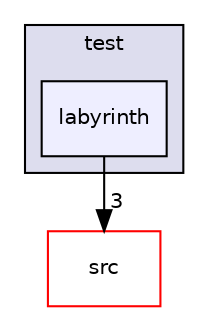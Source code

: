 digraph "test/labyrinth" {
  compound=true
  node [ fontsize="10", fontname="Helvetica"];
  edge [ labelfontsize="10", labelfontname="Helvetica"];
  subgraph clusterdir_13e138d54eb8818da29c3992edef070a {
    graph [ bgcolor="#ddddee", pencolor="black", label="test" fontname="Helvetica", fontsize="10", URL="dir_13e138d54eb8818da29c3992edef070a.html"]
  dir_3fdb3435f2e06f17c0cd8bc4a9f74254 [shape=box, label="labyrinth", style="filled", fillcolor="#eeeeff", pencolor="black", URL="dir_3fdb3435f2e06f17c0cd8bc4a9f74254.html"];
  }
  dir_68267d1309a1af8e8297ef4c3efbcdba [shape=box label="src" fillcolor="white" style="filled" color="red" URL="dir_68267d1309a1af8e8297ef4c3efbcdba.html"];
  dir_3fdb3435f2e06f17c0cd8bc4a9f74254->dir_68267d1309a1af8e8297ef4c3efbcdba [headlabel="3", labeldistance=1.5 headhref="dir_000007_000001.html"];
}
